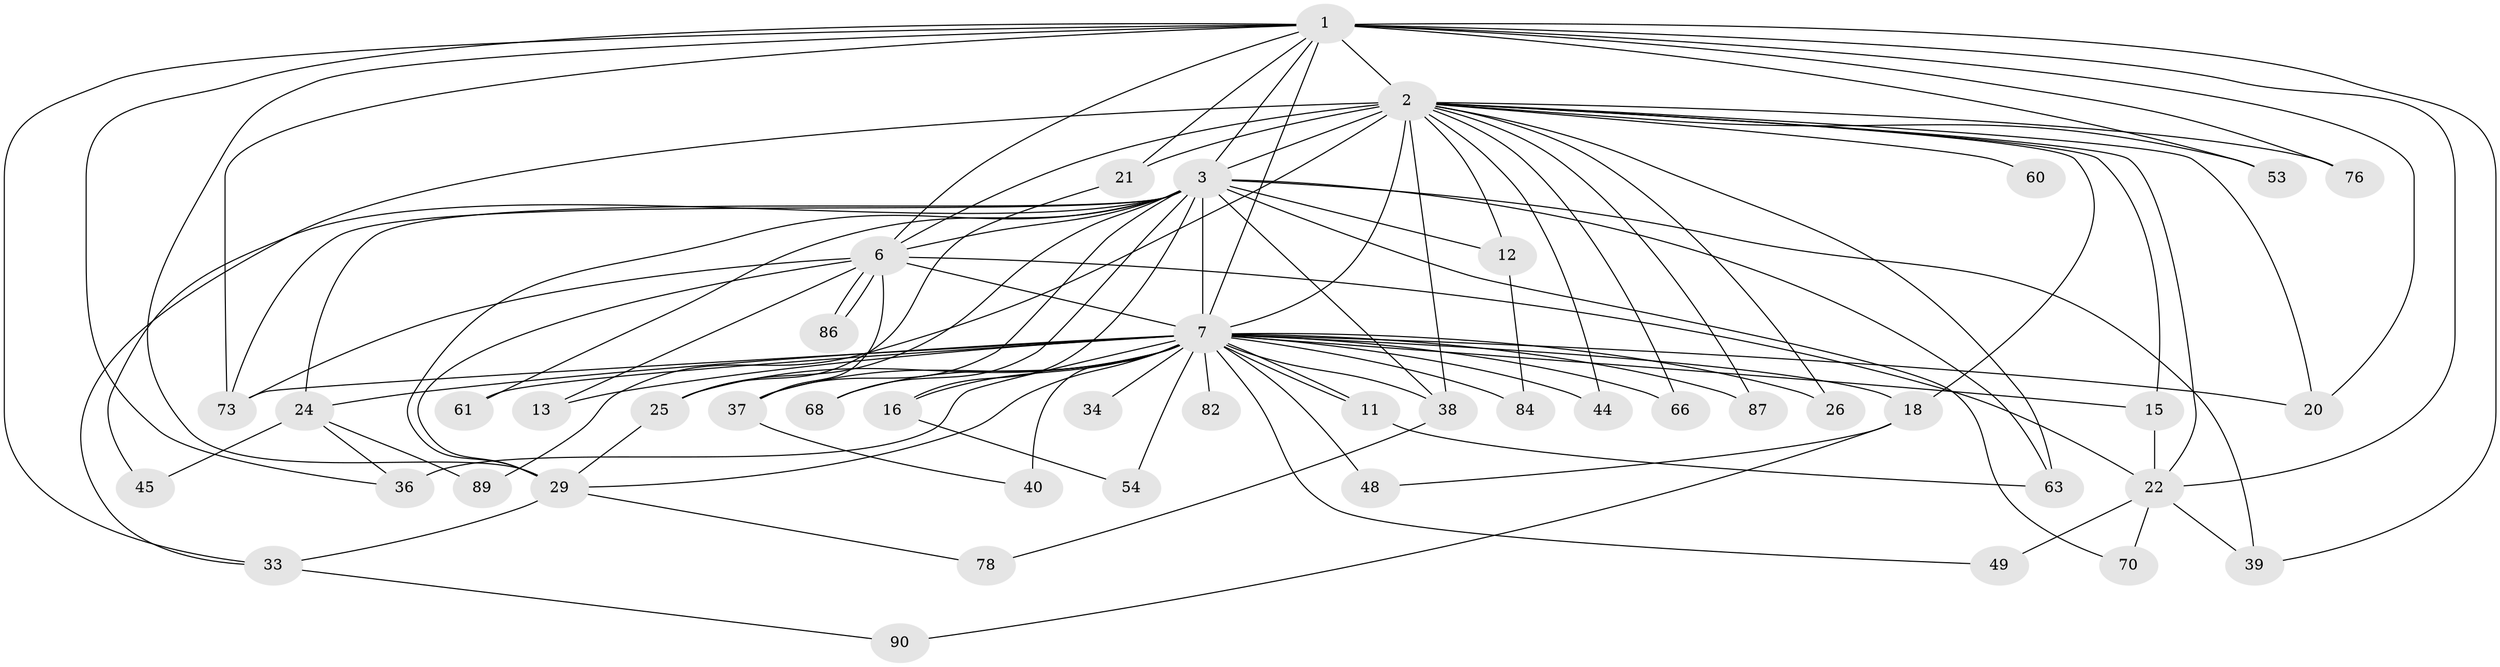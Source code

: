 // original degree distribution, {17: 0.017391304347826087, 18: 0.017391304347826087, 24: 0.008695652173913044, 32: 0.008695652173913044, 28: 0.017391304347826087, 16: 0.008695652173913044, 19: 0.008695652173913044, 3: 0.17391304347826086, 5: 0.06086956521739131, 7: 0.008695652173913044, 2: 0.5478260869565217, 6: 0.017391304347826087, 4: 0.09565217391304348, 9: 0.008695652173913044}
// Generated by graph-tools (version 1.1) at 2025/17/03/04/25 18:17:53]
// undirected, 46 vertices, 104 edges
graph export_dot {
graph [start="1"]
  node [color=gray90,style=filled];
  1 [super="+27+62"];
  2 [super="+98+93+88+5+41+65"];
  3 [super="+4+46+50+8+52+77"];
  6 [super="+32+51"];
  7 [super="+79+10+112+102+19+23+28+83+9+30+67"];
  11;
  12;
  13;
  15;
  16;
  18;
  20;
  21;
  22;
  24 [super="+56+31"];
  25 [super="+100+69"];
  26;
  29 [super="+59+97"];
  33 [super="+81"];
  34;
  36 [super="+115"];
  37 [super="+58"];
  38 [super="+42+57"];
  39 [super="+85"];
  40;
  44;
  45 [super="+108"];
  48;
  49;
  53;
  54;
  60;
  61;
  63;
  66;
  68;
  70;
  73;
  76;
  78;
  82;
  84;
  86;
  87;
  89;
  90;
  1 -- 2 [weight=3];
  1 -- 3 [weight=4];
  1 -- 6;
  1 -- 7 [weight=4];
  1 -- 21;
  1 -- 33;
  1 -- 36;
  1 -- 53;
  1 -- 76;
  1 -- 20;
  1 -- 29;
  1 -- 39;
  1 -- 22;
  1 -- 73;
  2 -- 3 [weight=10];
  2 -- 6 [weight=3];
  2 -- 7 [weight=12];
  2 -- 12;
  2 -- 63 [weight=2];
  2 -- 66;
  2 -- 22;
  2 -- 15;
  2 -- 18;
  2 -- 20;
  2 -- 21;
  2 -- 87;
  2 -- 89;
  2 -- 26;
  2 -- 33;
  2 -- 44;
  2 -- 53;
  2 -- 60;
  2 -- 76;
  2 -- 38 [weight=2];
  3 -- 6 [weight=4];
  3 -- 7 [weight=15];
  3 -- 68;
  3 -- 12;
  3 -- 25 [weight=2];
  3 -- 29;
  3 -- 37;
  3 -- 38 [weight=2];
  3 -- 39 [weight=2];
  3 -- 45 [weight=2];
  3 -- 61;
  3 -- 70;
  3 -- 73;
  3 -- 16;
  3 -- 63;
  3 -- 24 [weight=2];
  6 -- 7 [weight=5];
  6 -- 13;
  6 -- 22;
  6 -- 29;
  6 -- 37;
  6 -- 86;
  6 -- 86;
  6 -- 73;
  7 -- 11;
  7 -- 11;
  7 -- 18 [weight=2];
  7 -- 20;
  7 -- 26;
  7 -- 40 [weight=3];
  7 -- 87;
  7 -- 29;
  7 -- 16;
  7 -- 82 [weight=2];
  7 -- 24 [weight=2];
  7 -- 25 [weight=2];
  7 -- 34 [weight=3];
  7 -- 36 [weight=3];
  7 -- 37;
  7 -- 38 [weight=2];
  7 -- 44;
  7 -- 48 [weight=2];
  7 -- 61;
  7 -- 13 [weight=2];
  7 -- 84;
  7 -- 66;
  7 -- 68;
  7 -- 15;
  7 -- 49;
  7 -- 54;
  7 -- 73;
  11 -- 63;
  12 -- 84;
  15 -- 22;
  16 -- 54;
  18 -- 48;
  18 -- 90;
  21 -- 25;
  22 -- 49;
  22 -- 70;
  22 -- 39;
  24 -- 45;
  24 -- 36;
  24 -- 89;
  25 -- 29;
  29 -- 78;
  29 -- 33;
  33 -- 90;
  37 -- 40;
  38 -- 78;
}
